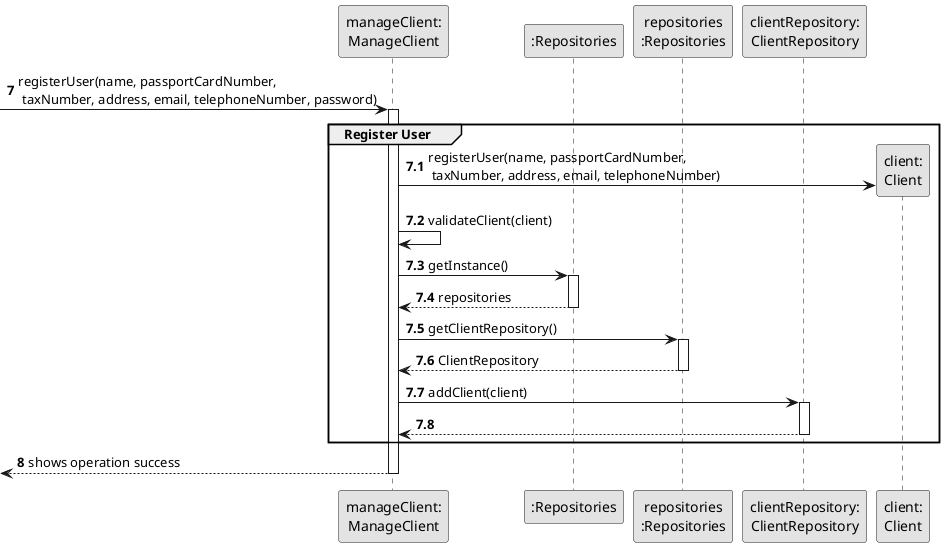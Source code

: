 @startuml
skinparam monochrome true
skinparam packageStyle rectangle
skinparam shadowing false

autonumber

'hide footbox
autonumber

participant "manageClient:\nManageClient" as MaClient
participant ":Repositories" as Repositories
participant "repositories\n:Repositories" as repositories
participant "clientRepository:\nClientRepository" as ClientRep
participant "client:\nClient" as Cli


autonumber 7


         -> MaClient : registerUser(name, passportCardNumber,\n taxNumber, address, email, telephoneNumber, password)
        activate MaClient
autonumber 7.1

        group Register User

        MaClient -> Cli** : registerUser(name, passportCardNumber,\n taxNumber, address, email, telephoneNumber)

        MaClient -> MaClient : validateClient(client)

        MaClient -> Repositories : getInstance()
                              activate Repositories

                              Repositories --> MaClient : repositories
                              deactivate Repositories

                              MaClient -> repositories : getClientRepository()
                              activate repositories

                             repositories --> MaClient : ClientRepository
                             deactivate repositories

                             MaClient -> ClientRep : addClient(client)
                             activate ClientRep

                             ClientRep --> MaClient
                             deactivate ClientRep

        end

        autonumber 8
                            <-- MaClient  : shows operation success
                             deactivate MaClient





@enduml